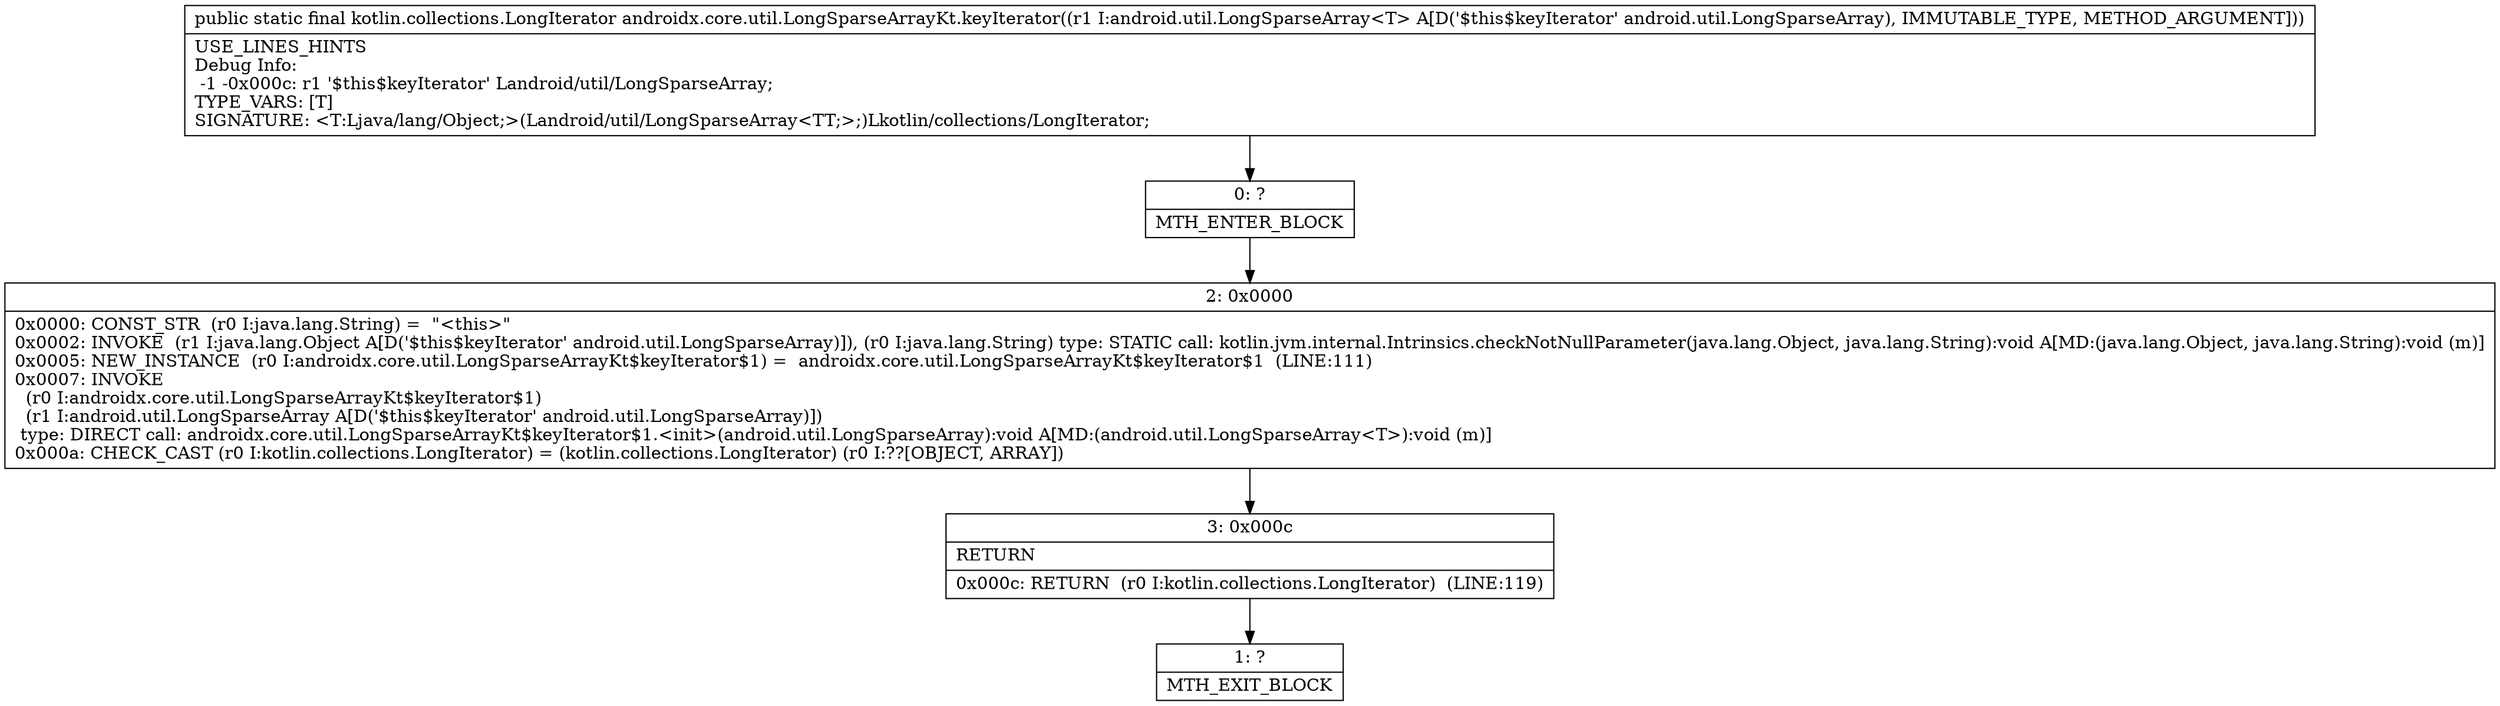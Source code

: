digraph "CFG forandroidx.core.util.LongSparseArrayKt.keyIterator(Landroid\/util\/LongSparseArray;)Lkotlin\/collections\/LongIterator;" {
Node_0 [shape=record,label="{0\:\ ?|MTH_ENTER_BLOCK\l}"];
Node_2 [shape=record,label="{2\:\ 0x0000|0x0000: CONST_STR  (r0 I:java.lang.String) =  \"\<this\>\" \l0x0002: INVOKE  (r1 I:java.lang.Object A[D('$this$keyIterator' android.util.LongSparseArray)]), (r0 I:java.lang.String) type: STATIC call: kotlin.jvm.internal.Intrinsics.checkNotNullParameter(java.lang.Object, java.lang.String):void A[MD:(java.lang.Object, java.lang.String):void (m)]\l0x0005: NEW_INSTANCE  (r0 I:androidx.core.util.LongSparseArrayKt$keyIterator$1) =  androidx.core.util.LongSparseArrayKt$keyIterator$1  (LINE:111)\l0x0007: INVOKE  \l  (r0 I:androidx.core.util.LongSparseArrayKt$keyIterator$1)\l  (r1 I:android.util.LongSparseArray A[D('$this$keyIterator' android.util.LongSparseArray)])\l type: DIRECT call: androidx.core.util.LongSparseArrayKt$keyIterator$1.\<init\>(android.util.LongSparseArray):void A[MD:(android.util.LongSparseArray\<T\>):void (m)]\l0x000a: CHECK_CAST (r0 I:kotlin.collections.LongIterator) = (kotlin.collections.LongIterator) (r0 I:??[OBJECT, ARRAY]) \l}"];
Node_3 [shape=record,label="{3\:\ 0x000c|RETURN\l|0x000c: RETURN  (r0 I:kotlin.collections.LongIterator)  (LINE:119)\l}"];
Node_1 [shape=record,label="{1\:\ ?|MTH_EXIT_BLOCK\l}"];
MethodNode[shape=record,label="{public static final kotlin.collections.LongIterator androidx.core.util.LongSparseArrayKt.keyIterator((r1 I:android.util.LongSparseArray\<T\> A[D('$this$keyIterator' android.util.LongSparseArray), IMMUTABLE_TYPE, METHOD_ARGUMENT]))  | USE_LINES_HINTS\lDebug Info:\l  \-1 \-0x000c: r1 '$this$keyIterator' Landroid\/util\/LongSparseArray;\lTYPE_VARS: [T]\lSIGNATURE: \<T:Ljava\/lang\/Object;\>(Landroid\/util\/LongSparseArray\<TT;\>;)Lkotlin\/collections\/LongIterator;\l}"];
MethodNode -> Node_0;Node_0 -> Node_2;
Node_2 -> Node_3;
Node_3 -> Node_1;
}

